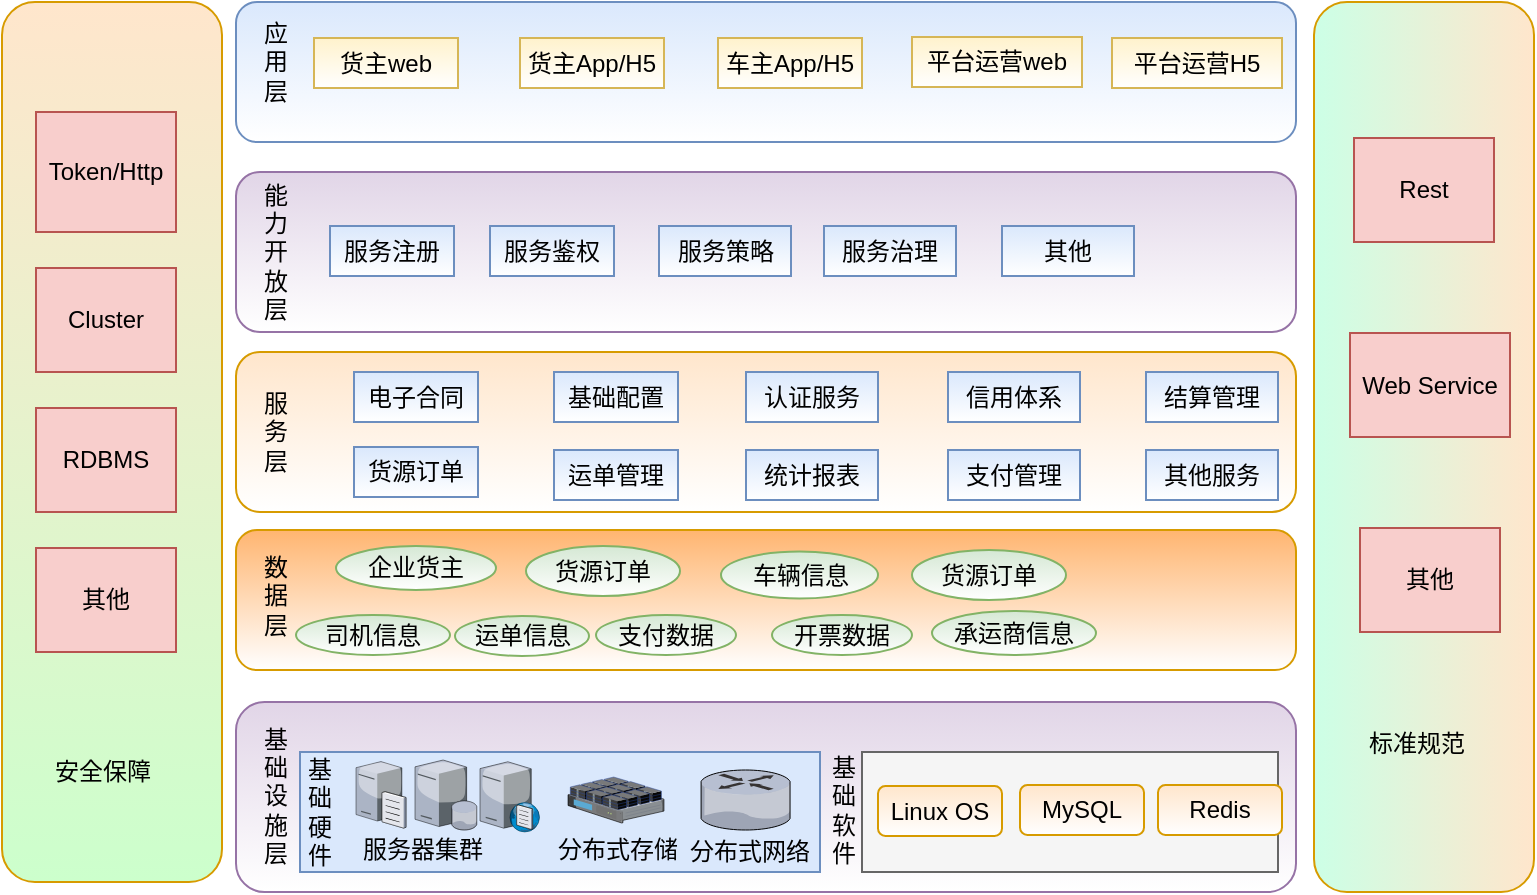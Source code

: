 <mxfile version="12.4.8" type="github"><diagram id="_nJWSW1GeGvKb51VGCQV" name="第 1 页"><mxGraphModel dx="854" dy="429" grid="1" gridSize="10" guides="1" tooltips="1" connect="1" arrows="1" fold="1" page="1" pageScale="1" pageWidth="827" pageHeight="1169" math="0" shadow="0"><root><mxCell id="0"/><mxCell id="1" parent="0"/><mxCell id="FEzbrlHWn4osAoL8CdlV-1" value="" style="rounded=1;whiteSpace=wrap;html=1;direction=south;fillColor=#ffe6cc;strokeColor=#d79b00;gradientColor=#CCFFCC;gradientDirection=east;" parent="1" vertex="1"><mxGeometry x="43" y="70" width="110" height="440" as="geometry"/></mxCell><mxCell id="FEzbrlHWn4osAoL8CdlV-2" value="" style="rounded=1;whiteSpace=wrap;html=1;direction=south;fillColor=#ffe6cc;strokeColor=#d79b00;gradientColor=#CCFFE6;" parent="1" vertex="1"><mxGeometry x="699" y="70" width="110" height="445" as="geometry"/></mxCell><mxCell id="FEzbrlHWn4osAoL8CdlV-3" value="" style="rounded=1;whiteSpace=wrap;html=1;fillColor=#dae8fc;strokeColor=#6c8ebf;gradientColor=#ffffff;" parent="1" vertex="1"><mxGeometry x="160" y="70" width="530" height="70" as="geometry"/></mxCell><mxCell id="FEzbrlHWn4osAoL8CdlV-4" value="" style="rounded=1;whiteSpace=wrap;html=1;fillColor=#e1d5e7;strokeColor=#9673a6;gradientColor=#ffffff;" parent="1" vertex="1"><mxGeometry x="160" y="420" width="530" height="95" as="geometry"/></mxCell><mxCell id="FEzbrlHWn4osAoL8CdlV-5" value="" style="rounded=1;whiteSpace=wrap;html=1;fillColor=#FFB570;strokeColor=#d79b00;gradientColor=#ffffff;" parent="1" vertex="1"><mxGeometry x="160" y="334" width="530" height="70" as="geometry"/></mxCell><mxCell id="FEzbrlHWn4osAoL8CdlV-6" value="" style="rounded=1;whiteSpace=wrap;html=1;fillColor=#ffe6cc;strokeColor=#d79b00;gradientColor=#ffffff;" parent="1" vertex="1"><mxGeometry x="160" y="245" width="530" height="80" as="geometry"/></mxCell><mxCell id="FEzbrlHWn4osAoL8CdlV-7" value="应用层" style="text;html=1;strokeColor=none;fillColor=none;align=center;verticalAlign=middle;whiteSpace=wrap;rounded=0;direction=south;" parent="1" vertex="1"><mxGeometry x="170" y="80" width="20" height="40" as="geometry"/></mxCell><mxCell id="FEzbrlHWn4osAoL8CdlV-8" value="服务层" style="text;html=1;strokeColor=none;fillColor=none;align=center;verticalAlign=middle;whiteSpace=wrap;rounded=0;direction=south;" parent="1" vertex="1"><mxGeometry x="170" y="265" width="20" height="40" as="geometry"/></mxCell><mxCell id="FEzbrlHWn4osAoL8CdlV-9" value="数据层" style="text;html=1;strokeColor=none;fillColor=none;align=center;verticalAlign=middle;whiteSpace=wrap;rounded=0;direction=south;" parent="1" vertex="1"><mxGeometry x="170" y="346.5" width="20" height="40" as="geometry"/></mxCell><mxCell id="FEzbrlHWn4osAoL8CdlV-11" value="基础设施层" style="text;html=1;strokeColor=none;fillColor=none;align=center;verticalAlign=middle;whiteSpace=wrap;rounded=0;direction=south;" parent="1" vertex="1"><mxGeometry x="170" y="446.5" width="20" height="40" as="geometry"/></mxCell><mxCell id="FEzbrlHWn4osAoL8CdlV-12" value="" style="rounded=0;whiteSpace=wrap;html=1;fillColor=#f5f5f5;strokeColor=#666666;fontColor=#333333;" parent="1" vertex="1"><mxGeometry x="473" y="445" width="208" height="60" as="geometry"/></mxCell><mxCell id="FEzbrlHWn4osAoL8CdlV-13" value="" style="rounded=0;whiteSpace=wrap;html=1;fillColor=#dae8fc;strokeColor=#6c8ebf;" parent="1" vertex="1"><mxGeometry x="192" y="445" width="260" height="60" as="geometry"/></mxCell><mxCell id="FEzbrlHWn4osAoL8CdlV-14" value="基础软件" style="text;html=1;strokeColor=none;fillColor=none;align=center;verticalAlign=middle;whiteSpace=wrap;rounded=0;direction=south;" parent="1" vertex="1"><mxGeometry x="454" y="454" width="20" height="40" as="geometry"/></mxCell><mxCell id="FEzbrlHWn4osAoL8CdlV-15" value="Linux OS" style="rounded=1;whiteSpace=wrap;html=1;fillColor=#ffe6cc;strokeColor=#d79b00;gradientColor=#ffffff;" parent="1" vertex="1"><mxGeometry x="481" y="462" width="62" height="25" as="geometry"/></mxCell><mxCell id="FEzbrlHWn4osAoL8CdlV-16" value="MySQL" style="rounded=1;whiteSpace=wrap;html=1;fillColor=#ffe6cc;strokeColor=#d79b00;gradientColor=#ffffff;" parent="1" vertex="1"><mxGeometry x="552" y="461.5" width="62" height="25" as="geometry"/></mxCell><mxCell id="FEzbrlHWn4osAoL8CdlV-17" value="基础硬件" style="text;html=1;strokeColor=none;fillColor=none;align=center;verticalAlign=middle;whiteSpace=wrap;rounded=0;direction=south;" parent="1" vertex="1"><mxGeometry x="192" y="455" width="20" height="40" as="geometry"/></mxCell><mxCell id="FEzbrlHWn4osAoL8CdlV-18" value="" style="verticalLabelPosition=bottom;aspect=fixed;html=1;verticalAlign=top;strokeColor=none;align=center;outlineConnect=0;shape=mxgraph.citrix.file_server;" parent="1" vertex="1"><mxGeometry x="220" y="449" width="25" height="34" as="geometry"/></mxCell><mxCell id="FEzbrlHWn4osAoL8CdlV-19" value="" style="verticalLabelPosition=bottom;aspect=fixed;html=1;verticalAlign=top;strokeColor=none;align=center;outlineConnect=0;shape=mxgraph.citrix.database_server;" parent="1" vertex="1"><mxGeometry x="249.5" y="449" width="31" height="35" as="geometry"/></mxCell><mxCell id="FEzbrlHWn4osAoL8CdlV-21" value="" style="verticalLabelPosition=bottom;aspect=fixed;html=1;verticalAlign=top;strokeColor=none;align=center;outlineConnect=0;shape=mxgraph.citrix.dns_server;" parent="1" vertex="1"><mxGeometry x="282" y="449" width="30" height="36" as="geometry"/></mxCell><mxCell id="FEzbrlHWn4osAoL8CdlV-22" value="服务器集群" style="text;html=1;strokeColor=none;fillColor=none;align=center;verticalAlign=middle;whiteSpace=wrap;rounded=0;" parent="1" vertex="1"><mxGeometry x="220" y="484" width="67" height="20" as="geometry"/></mxCell><mxCell id="FEzbrlHWn4osAoL8CdlV-23" value="" style="verticalLabelPosition=bottom;aspect=fixed;html=1;verticalAlign=top;strokeColor=none;align=center;outlineConnect=0;shape=mxgraph.citrix.router;fillColor=#FFFFFF;" parent="1" vertex="1"><mxGeometry x="392.5" y="454" width="45" height="30" as="geometry"/></mxCell><mxCell id="FEzbrlHWn4osAoL8CdlV-24" value="" style="verticalLabelPosition=bottom;aspect=fixed;html=1;verticalAlign=top;strokeColor=none;align=center;outlineConnect=0;shape=mxgraph.citrix.netscaler_sdx;" parent="1" vertex="1"><mxGeometry x="326" y="457.5" width="48" height="23" as="geometry"/></mxCell><mxCell id="FEzbrlHWn4osAoL8CdlV-25" value="分布式存储" style="text;html=1;strokeColor=none;fillColor=none;align=center;verticalAlign=middle;whiteSpace=wrap;rounded=0;" parent="1" vertex="1"><mxGeometry x="319" y="484" width="64" height="20" as="geometry"/></mxCell><mxCell id="FEzbrlHWn4osAoL8CdlV-26" value="分布式网络" style="text;html=1;strokeColor=none;fillColor=none;align=center;verticalAlign=middle;whiteSpace=wrap;rounded=0;" parent="1" vertex="1"><mxGeometry x="385" y="485" width="64" height="20" as="geometry"/></mxCell><mxCell id="FEzbrlHWn4osAoL8CdlV-27" value="企业货主" style="ellipse;whiteSpace=wrap;html=1;fillColor=#d5e8d4;strokeColor=#82b366;gradientColor=#ffffff;" parent="1" vertex="1"><mxGeometry x="210" y="342" width="80" height="22" as="geometry"/></mxCell><mxCell id="FEzbrlHWn4osAoL8CdlV-28" value="货源订单" style="ellipse;whiteSpace=wrap;html=1;fillColor=#d5e8d4;strokeColor=#82b366;gradientColor=#ffffff;" parent="1" vertex="1"><mxGeometry x="305" y="342" width="77" height="25" as="geometry"/></mxCell><mxCell id="FEzbrlHWn4osAoL8CdlV-29" value="承运商信息" style="ellipse;whiteSpace=wrap;html=1;fillColor=#d5e8d4;strokeColor=#82b366;gradientColor=#ffffff;" parent="1" vertex="1"><mxGeometry x="508" y="374.5" width="82" height="22" as="geometry"/></mxCell><mxCell id="FEzbrlHWn4osAoL8CdlV-30" value="司机信息" style="ellipse;whiteSpace=wrap;html=1;fillColor=#d5e8d4;strokeColor=#82b366;gradientColor=#ffffff;" parent="1" vertex="1"><mxGeometry x="190" y="376.5" width="77" height="20" as="geometry"/></mxCell><mxCell id="FEzbrlHWn4osAoL8CdlV-31" value="运单信息" style="ellipse;whiteSpace=wrap;html=1;fillColor=#d5e8d4;strokeColor=#82b366;gradientColor=#ffffff;" parent="1" vertex="1"><mxGeometry x="269.5" y="377" width="67" height="20" as="geometry"/></mxCell><mxCell id="FEzbrlHWn4osAoL8CdlV-32" value="支付数据" style="ellipse;whiteSpace=wrap;html=1;fillColor=#d5e8d4;strokeColor=#82b366;gradientColor=#ffffff;" parent="1" vertex="1"><mxGeometry x="340" y="376.5" width="70" height="20" as="geometry"/></mxCell><mxCell id="FEzbrlHWn4osAoL8CdlV-33" value="开票数据" style="ellipse;whiteSpace=wrap;html=1;fillColor=#d5e8d4;strokeColor=#82b366;gradientColor=#ffffff;" parent="1" vertex="1"><mxGeometry x="428" y="376.5" width="70" height="20" as="geometry"/></mxCell><mxCell id="FEzbrlHWn4osAoL8CdlV-34" style="edgeStyle=orthogonalEdgeStyle;rounded=0;orthogonalLoop=1;jettySize=auto;html=1;exitX=0.5;exitY=1;exitDx=0;exitDy=0;" parent="1" source="FEzbrlHWn4osAoL8CdlV-31" target="FEzbrlHWn4osAoL8CdlV-31" edge="1"><mxGeometry relative="1" as="geometry"/></mxCell><mxCell id="FEzbrlHWn4osAoL8CdlV-37" value="电子合同" style="rounded=0;whiteSpace=wrap;html=1;fillColor=#dae8fc;strokeColor=#6c8ebf;gradientColor=#ffffff;" parent="1" vertex="1"><mxGeometry x="219" y="255" width="62" height="25" as="geometry"/></mxCell><mxCell id="FEzbrlHWn4osAoL8CdlV-38" value="基础配置" style="rounded=0;whiteSpace=wrap;html=1;fillColor=#dae8fc;strokeColor=#6c8ebf;gradientColor=#ffffff;" parent="1" vertex="1"><mxGeometry x="319" y="255" width="62" height="25" as="geometry"/></mxCell><mxCell id="FEzbrlHWn4osAoL8CdlV-39" value="认证服务" style="rounded=0;whiteSpace=wrap;html=1;fillColor=#dae8fc;strokeColor=#6c8ebf;gradientColor=#ffffff;" parent="1" vertex="1"><mxGeometry x="415" y="255" width="66" height="25" as="geometry"/></mxCell><mxCell id="FEzbrlHWn4osAoL8CdlV-40" value="货源订单" style="rounded=0;whiteSpace=wrap;html=1;fillColor=#dae8fc;strokeColor=#6c8ebf;gradientColor=#ffffff;" parent="1" vertex="1"><mxGeometry x="219" y="292.5" width="62" height="25" as="geometry"/></mxCell><mxCell id="FEzbrlHWn4osAoL8CdlV-41" value="运单管理" style="rounded=0;whiteSpace=wrap;html=1;fillColor=#dae8fc;strokeColor=#6c8ebf;gradientColor=#ffffff;" parent="1" vertex="1"><mxGeometry x="319" y="294" width="62" height="25" as="geometry"/></mxCell><mxCell id="FEzbrlHWn4osAoL8CdlV-42" value="统计报表" style="rounded=0;whiteSpace=wrap;html=1;fillColor=#dae8fc;strokeColor=#6c8ebf;gradientColor=#ffffff;" parent="1" vertex="1"><mxGeometry x="415" y="294" width="66" height="25" as="geometry"/></mxCell><mxCell id="FEzbrlHWn4osAoL8CdlV-43" value="货主web" style="rounded=0;whiteSpace=wrap;html=1;fillColor=#fff2cc;strokeColor=#d6b656;gradientColor=#ffffff;" parent="1" vertex="1"><mxGeometry x="199" y="88" width="72" height="25" as="geometry"/></mxCell><mxCell id="FEzbrlHWn4osAoL8CdlV-45" value="平台运营web" style="rounded=0;whiteSpace=wrap;html=1;fillColor=#fff2cc;strokeColor=#d6b656;gradientColor=#ffffff;" parent="1" vertex="1"><mxGeometry x="498" y="87.5" width="85" height="25" as="geometry"/></mxCell><mxCell id="FEzbrlHWn4osAoL8CdlV-46" value="Token/Http" style="rounded=0;whiteSpace=wrap;html=1;fillColor=#f8cecc;strokeColor=#b85450;" parent="1" vertex="1"><mxGeometry x="60" y="125" width="70" height="60" as="geometry"/></mxCell><mxCell id="FEzbrlHWn4osAoL8CdlV-47" value="Cluster" style="rounded=0;whiteSpace=wrap;html=1;fillColor=#f8cecc;strokeColor=#b85450;" parent="1" vertex="1"><mxGeometry x="60" y="203" width="70" height="52" as="geometry"/></mxCell><mxCell id="FEzbrlHWn4osAoL8CdlV-48" value="RDBMS" style="rounded=0;whiteSpace=wrap;html=1;fillColor=#f8cecc;strokeColor=#b85450;" parent="1" vertex="1"><mxGeometry x="60" y="273" width="70" height="52" as="geometry"/></mxCell><mxCell id="FEzbrlHWn4osAoL8CdlV-49" value="其他" style="rounded=0;whiteSpace=wrap;html=1;fillColor=#f8cecc;strokeColor=#b85450;" parent="1" vertex="1"><mxGeometry x="60" y="343" width="70" height="52" as="geometry"/></mxCell><mxCell id="FEzbrlHWn4osAoL8CdlV-50" value="安全保障" style="text;html=1;strokeColor=none;fillColor=none;align=center;verticalAlign=middle;whiteSpace=wrap;rounded=0;" parent="1" vertex="1"><mxGeometry x="65.5" y="445" width="55" height="20" as="geometry"/></mxCell><mxCell id="FEzbrlHWn4osAoL8CdlV-54" value="Rest" style="rounded=0;whiteSpace=wrap;html=1;fillColor=#f8cecc;strokeColor=#b85450;" parent="1" vertex="1"><mxGeometry x="719" y="138" width="70" height="52" as="geometry"/></mxCell><mxCell id="FEzbrlHWn4osAoL8CdlV-55" value="Web Service" style="rounded=0;whiteSpace=wrap;html=1;fillColor=#f8cecc;strokeColor=#b85450;" parent="1" vertex="1"><mxGeometry x="717" y="235.5" width="80" height="52" as="geometry"/></mxCell><mxCell id="FEzbrlHWn4osAoL8CdlV-58" value="其他" style="rounded=0;whiteSpace=wrap;html=1;fillColor=#f8cecc;strokeColor=#b85450;" parent="1" vertex="1"><mxGeometry x="722" y="333" width="70" height="52" as="geometry"/></mxCell><mxCell id="FEzbrlHWn4osAoL8CdlV-59" value="标准规范" style="text;html=1;strokeColor=none;fillColor=none;align=center;verticalAlign=middle;whiteSpace=wrap;rounded=0;" parent="1" vertex="1"><mxGeometry x="722.5" y="430.5" width="55" height="20" as="geometry"/></mxCell><mxCell id="wnMKmI8B12amfmSu3XHW-1" value="信用体系" style="rounded=0;whiteSpace=wrap;html=1;fillColor=#dae8fc;strokeColor=#6c8ebf;gradientColor=#ffffff;" parent="1" vertex="1"><mxGeometry x="516" y="255" width="66" height="25" as="geometry"/></mxCell><mxCell id="wnMKmI8B12amfmSu3XHW-2" value="支付管理" style="rounded=0;whiteSpace=wrap;html=1;fillColor=#dae8fc;strokeColor=#6c8ebf;gradientColor=#ffffff;" parent="1" vertex="1"><mxGeometry x="516" y="294" width="66" height="25" as="geometry"/></mxCell><mxCell id="N1SsBvP0fdjC8GRGYzUU-1" value="Redis" style="rounded=1;whiteSpace=wrap;html=1;fillColor=#ffe6cc;strokeColor=#d79b00;gradientColor=#ffffff;" parent="1" vertex="1"><mxGeometry x="621" y="461.5" width="62" height="25" as="geometry"/></mxCell><mxCell id="N1SsBvP0fdjC8GRGYzUU-2" value="车辆信息" style="ellipse;whiteSpace=wrap;html=1;fillColor=#d5e8d4;strokeColor=#82b366;gradientColor=#ffffff;" parent="1" vertex="1"><mxGeometry x="402.5" y="344.75" width="78.5" height="23.5" as="geometry"/></mxCell><mxCell id="JILf3_NkwXAG4BQesLc4-4" value="货源订单" style="ellipse;whiteSpace=wrap;html=1;fillColor=#d5e8d4;strokeColor=#82b366;gradientColor=#ffffff;" parent="1" vertex="1"><mxGeometry x="498" y="344" width="77" height="25" as="geometry"/></mxCell><mxCell id="JILf3_NkwXAG4BQesLc4-5" value="" style="rounded=1;whiteSpace=wrap;html=1;fillColor=#e1d5e7;strokeColor=#9673a6;gradientColor=#ffffff;" parent="1" vertex="1"><mxGeometry x="160" y="155" width="530" height="80" as="geometry"/></mxCell><mxCell id="JILf3_NkwXAG4BQesLc4-6" value="能力开放层" style="text;html=1;strokeColor=none;fillColor=none;align=center;verticalAlign=middle;whiteSpace=wrap;rounded=0;direction=south;" parent="1" vertex="1"><mxGeometry x="170" y="175" width="20" height="40" as="geometry"/></mxCell><mxCell id="JILf3_NkwXAG4BQesLc4-7" value="服务注册" style="rounded=0;whiteSpace=wrap;html=1;fillColor=#dae8fc;strokeColor=#6c8ebf;gradientColor=#ffffff;" parent="1" vertex="1"><mxGeometry x="207" y="182" width="62" height="25" as="geometry"/></mxCell><mxCell id="JILf3_NkwXAG4BQesLc4-8" value="服务鉴权" style="rounded=0;whiteSpace=wrap;html=1;fillColor=#dae8fc;strokeColor=#6c8ebf;gradientColor=#ffffff;" parent="1" vertex="1"><mxGeometry x="287" y="182" width="62" height="25" as="geometry"/></mxCell><mxCell id="JILf3_NkwXAG4BQesLc4-9" value="服务策略" style="rounded=0;whiteSpace=wrap;html=1;fillColor=#dae8fc;strokeColor=#6c8ebf;gradientColor=#ffffff;" parent="1" vertex="1"><mxGeometry x="371.5" y="182" width="66" height="25" as="geometry"/></mxCell><mxCell id="JILf3_NkwXAG4BQesLc4-13" value="服务治理" style="rounded=0;whiteSpace=wrap;html=1;fillColor=#dae8fc;strokeColor=#6c8ebf;gradientColor=#ffffff;" parent="1" vertex="1"><mxGeometry x="454" y="182" width="66" height="25" as="geometry"/></mxCell><mxCell id="JILf3_NkwXAG4BQesLc4-17" value="其他" style="rounded=0;whiteSpace=wrap;html=1;fillColor=#dae8fc;strokeColor=#6c8ebf;gradientColor=#ffffff;" parent="1" vertex="1"><mxGeometry x="543" y="182" width="66" height="25" as="geometry"/></mxCell><mxCell id="JILf3_NkwXAG4BQesLc4-22" value="货主App/H5" style="rounded=0;whiteSpace=wrap;html=1;fillColor=#fff2cc;strokeColor=#d6b656;gradientColor=#ffffff;" parent="1" vertex="1"><mxGeometry x="302" y="88" width="72" height="25" as="geometry"/></mxCell><mxCell id="JILf3_NkwXAG4BQesLc4-23" value="车主App/H5" style="rounded=0;whiteSpace=wrap;html=1;fillColor=#fff2cc;strokeColor=#d6b656;gradientColor=#ffffff;" parent="1" vertex="1"><mxGeometry x="401" y="88" width="72" height="25" as="geometry"/></mxCell><mxCell id="JILf3_NkwXAG4BQesLc4-24" value="平台运营H5" style="rounded=0;whiteSpace=wrap;html=1;fillColor=#fff2cc;strokeColor=#d6b656;gradientColor=#ffffff;" parent="1" vertex="1"><mxGeometry x="598" y="88" width="85" height="25" as="geometry"/></mxCell><mxCell id="JILf3_NkwXAG4BQesLc4-25" value="结算管理" style="rounded=0;whiteSpace=wrap;html=1;fillColor=#dae8fc;strokeColor=#6c8ebf;gradientColor=#ffffff;" parent="1" vertex="1"><mxGeometry x="615" y="255" width="66" height="25" as="geometry"/></mxCell><mxCell id="JILf3_NkwXAG4BQesLc4-26" value="其他服务" style="rounded=0;whiteSpace=wrap;html=1;fillColor=#dae8fc;strokeColor=#6c8ebf;gradientColor=#ffffff;" parent="1" vertex="1"><mxGeometry x="615" y="294" width="66" height="25" as="geometry"/></mxCell></root></mxGraphModel></diagram></mxfile>